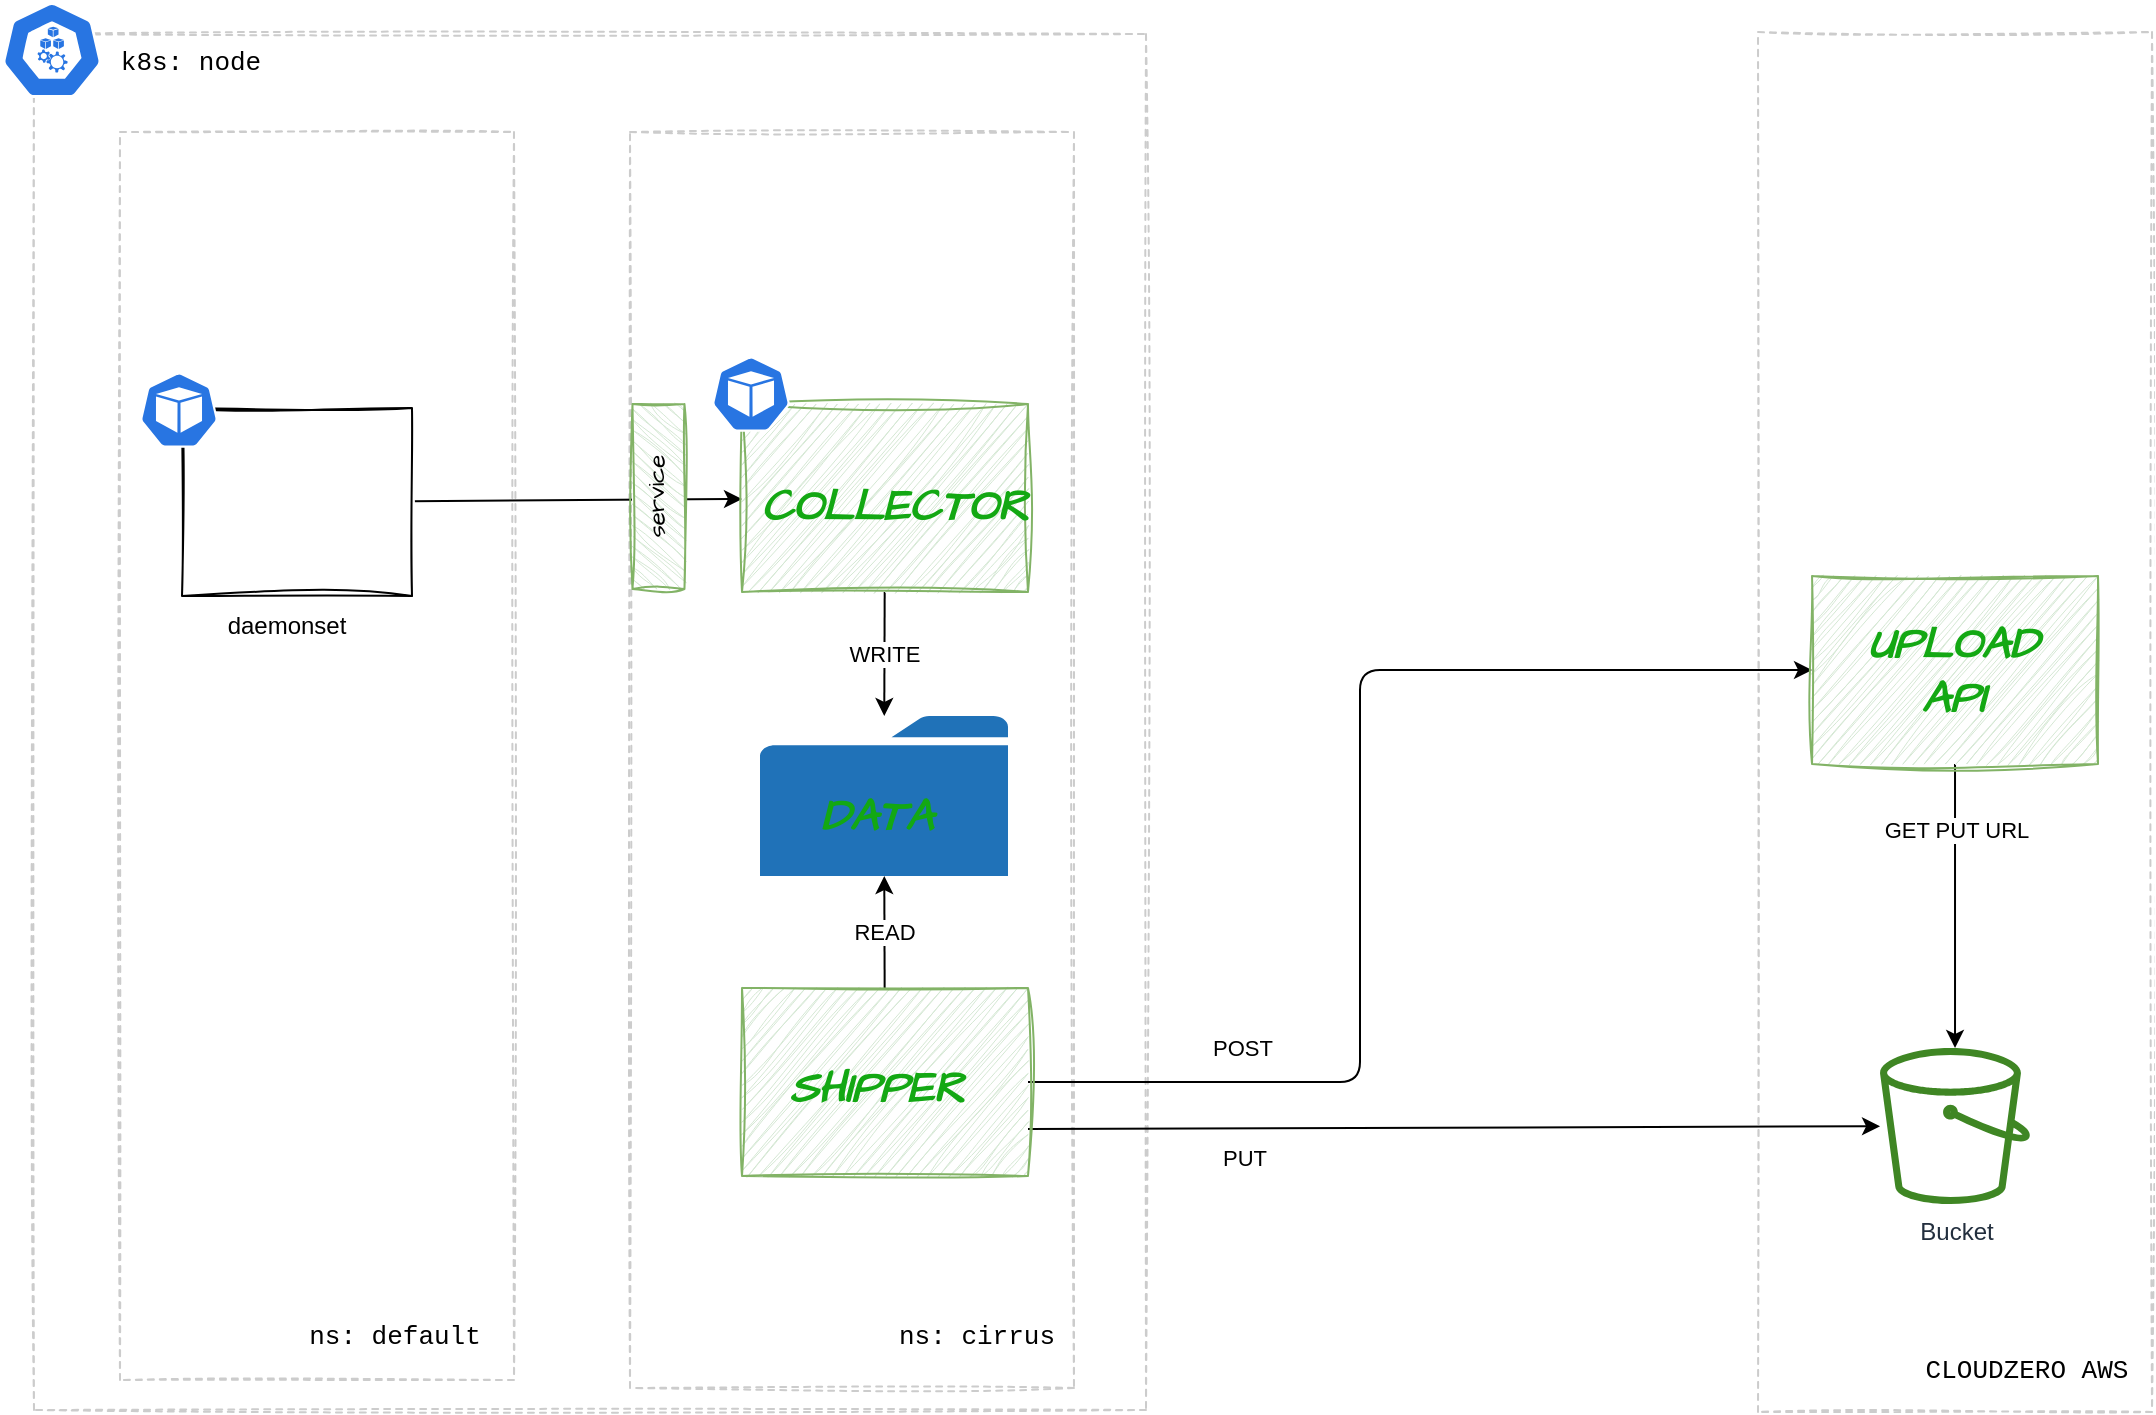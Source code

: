 <mxfile>
    <diagram id="WHtTDJSVfnH05FcJVf9x" name="overview">
        <mxGraphModel dx="1567" dy="795" grid="0" gridSize="10" guides="1" tooltips="1" connect="1" arrows="1" fold="1" page="0" pageScale="1" pageWidth="850" pageHeight="1100" math="0" shadow="0">
            <root>
                <mxCell id="0"/>
                <mxCell id="1" parent="0"/>
                <mxCell id="rMj7Xm5Ce88Mk3VK5p0u-22" value="" style="rounded=0;whiteSpace=wrap;html=1;sketch=1;dashed=1;strokeColor=#CCCCCC;fillColor=none;" parent="1" vertex="1">
                    <mxGeometry x="-139" y="98" width="556" height="688" as="geometry"/>
                </mxCell>
                <mxCell id="rMj7Xm5Ce88Mk3VK5p0u-16" value="" style="rounded=0;whiteSpace=wrap;html=1;sketch=1;dashed=1;strokeColor=#CCCCCC;fillColor=none;" parent="1" vertex="1">
                    <mxGeometry x="159" y="147" width="222" height="628" as="geometry"/>
                </mxCell>
                <mxCell id="rMj7Xm5Ce88Mk3VK5p0u-1" value="" style="rounded=0;whiteSpace=wrap;html=1;sketch=1;dashed=1;strokeColor=#CCCCCC;fillColor=none;" parent="1" vertex="1">
                    <mxGeometry x="723.01" y="97" width="197" height="690" as="geometry"/>
                </mxCell>
                <mxCell id="rMj7Xm5Ce88Mk3VK5p0u-2" style="edgeStyle=none;html=1;exitX=1;exitY=0.75;exitDx=0;exitDy=0;" parent="1" source="17" target="rMj7Xm5Ce88Mk3VK5p0u-4" edge="1">
                    <mxGeometry relative="1" as="geometry">
                        <mxPoint x="407.999" y="332" as="sourcePoint"/>
                    </mxGeometry>
                </mxCell>
                <mxCell id="rMj7Xm5Ce88Mk3VK5p0u-4" value="Bucket" style="outlineConnect=0;fontColor=#232F3E;gradientColor=none;fillColor=#3F8624;strokeColor=none;dashed=0;verticalLabelPosition=bottom;verticalAlign=top;align=center;html=1;fontSize=12;fontStyle=0;aspect=fixed;pointerEvents=1;shape=mxgraph.aws4.bucket;" parent="1" vertex="1">
                    <mxGeometry x="784.01" y="605" width="75" height="78" as="geometry"/>
                </mxCell>
                <mxCell id="rMj7Xm5Ce88Mk3VK5p0u-7" style="edgeStyle=none;html=1;" parent="1" source="rMj7Xm5Ce88Mk3VK5p0u-9" target="rMj7Xm5Ce88Mk3VK5p0u-14" edge="1">
                    <mxGeometry relative="1" as="geometry">
                        <mxPoint x="-163" y="313" as="sourcePoint"/>
                        <mxPoint x="160" y="332" as="targetPoint"/>
                    </mxGeometry>
                </mxCell>
                <mxCell id="rMj7Xm5Ce88Mk3VK5p0u-8" value="" style="group" parent="1" vertex="1" connectable="0">
                    <mxGeometry x="-65" y="285" width="115" height="94" as="geometry"/>
                </mxCell>
                <mxCell id="rMj7Xm5Ce88Mk3VK5p0u-9" value="" style="rounded=0;whiteSpace=wrap;html=1;sketch=1;curveFitting=1;jiggle=2;" parent="rMj7Xm5Ce88Mk3VK5p0u-8" vertex="1">
                    <mxGeometry width="115" height="94" as="geometry"/>
                </mxCell>
                <mxCell id="rMj7Xm5Ce88Mk3VK5p0u-10" value="" style="shape=image;verticalLabelPosition=bottom;labelBackgroundColor=default;verticalAlign=top;aspect=fixed;imageAspect=0;image=https://seeklogo.com/images/P/prometheus-monitoring-system-logo-3C07B67C00-seeklogo.com.png;" parent="rMj7Xm5Ce88Mk3VK5p0u-8" vertex="1">
                    <mxGeometry x="16" y="9" width="86.05" height="74" as="geometry"/>
                </mxCell>
                <mxCell id="rMj7Xm5Ce88Mk3VK5p0u-12" value="" style="sketch=0;html=1;dashed=0;whitespace=wrap;fillColor=#2875E2;strokeColor=#ffffff;points=[[0.005,0.63,0],[0.1,0.2,0],[0.9,0.2,0],[0.5,0,0],[0.995,0.63,0],[0.72,0.99,0],[0.5,1,0],[0.28,0.99,0]];verticalLabelPosition=bottom;align=center;verticalAlign=top;shape=mxgraph.kubernetes.icon;prIcon=pod" parent="1" vertex="1">
                    <mxGeometry x="-86" y="267" width="39" height="38" as="geometry"/>
                </mxCell>
                <mxCell id="20" value="WRITE" style="edgeStyle=none;html=1;" edge="1" parent="1" source="rMj7Xm5Ce88Mk3VK5p0u-14" target="15">
                    <mxGeometry relative="1" as="geometry"/>
                </mxCell>
                <mxCell id="rMj7Xm5Ce88Mk3VK5p0u-14" value="" style="rounded=0;whiteSpace=wrap;html=1;sketch=1;curveFitting=1;jiggle=2;fillColor=#d5e8d4;strokeColor=#82b366;" parent="1" vertex="1">
                    <mxGeometry x="215" y="283" width="143" height="94" as="geometry"/>
                </mxCell>
                <mxCell id="rMj7Xm5Ce88Mk3VK5p0u-13" value="" style="sketch=0;html=1;dashed=0;whitespace=wrap;fillColor=#2875E2;strokeColor=#ffffff;points=[[0.005,0.63,0],[0.1,0.2,0],[0.9,0.2,0],[0.5,0,0],[0.995,0.63,0],[0.72,0.99,0],[0.5,1,0],[0.28,0.99,0]];verticalLabelPosition=bottom;align=center;verticalAlign=top;shape=mxgraph.kubernetes.icon;prIcon=pod" parent="1" vertex="1">
                    <mxGeometry x="200" y="259" width="39" height="38" as="geometry"/>
                </mxCell>
                <mxCell id="rMj7Xm5Ce88Mk3VK5p0u-18" value="" style="sketch=0;html=1;dashed=0;whitespace=wrap;fillColor=#2875E2;strokeColor=#ffffff;points=[[0.005,0.63,0],[0.1,0.2,0],[0.9,0.2,0],[0.5,0,0],[0.995,0.63,0],[0.72,0.99,0],[0.5,1,0],[0.28,0.99,0]];verticalLabelPosition=bottom;align=center;verticalAlign=top;shape=mxgraph.kubernetes.icon;prIcon=node" parent="1" vertex="1">
                    <mxGeometry x="-155" y="82" width="50" height="48" as="geometry"/>
                </mxCell>
                <mxCell id="rMj7Xm5Ce88Mk3VK5p0u-19" value="" style="rounded=0;whiteSpace=wrap;html=1;sketch=1;dashed=1;strokeColor=#CCCCCC;fillColor=none;" parent="1" vertex="1">
                    <mxGeometry x="-96" y="147" width="197" height="624" as="geometry"/>
                </mxCell>
                <mxCell id="rMj7Xm5Ce88Mk3VK5p0u-21" value="daemonset" style="text;html=1;align=center;verticalAlign=middle;resizable=0;points=[];autosize=1;strokeColor=none;fillColor=none;dashed=1;sketch=1;" parent="1" vertex="1">
                    <mxGeometry x="-52" y="381" width="77" height="26" as="geometry"/>
                </mxCell>
                <mxCell id="rMj7Xm5Ce88Mk3VK5p0u-23" value="&lt;font face=&quot;Architects Daughter&quot;&gt;&lt;span style=&quot;font-size: 22px;&quot;&gt;COLLECTOR&lt;/span&gt;&lt;/font&gt;" style="text;html=1;align=center;verticalAlign=middle;resizable=0;points=[];autosize=1;strokeColor=none;fillColor=none;fontColor=#13A813;fontStyle=3" parent="1" vertex="1">
                    <mxGeometry x="215" y="315.75" width="152" height="38" as="geometry"/>
                </mxCell>
                <mxCell id="rMj7Xm5Ce88Mk3VK5p0u-24" value="&lt;font style=&quot;font-size: 13px;&quot;&gt;ns: default&lt;/font&gt;" style="text;html=1;align=center;verticalAlign=middle;resizable=0;points=[];autosize=1;strokeColor=none;fillColor=none;fontColor=#000000;fontStyle=0;fontFamily=Courier New;" parent="1" vertex="1">
                    <mxGeometry x="-11" y="735" width="104" height="28" as="geometry"/>
                </mxCell>
                <mxCell id="rMj7Xm5Ce88Mk3VK5p0u-25" value="&lt;font style=&quot;font-size: 13px;&quot;&gt;ns: cirrus&lt;/font&gt;" style="text;html=1;align=center;verticalAlign=middle;resizable=0;points=[];autosize=1;strokeColor=none;fillColor=none;fontColor=#000000;fontStyle=0;fontFamily=Courier New;" parent="1" vertex="1">
                    <mxGeometry x="284" y="735" width="96" height="28" as="geometry"/>
                </mxCell>
                <mxCell id="rMj7Xm5Ce88Mk3VK5p0u-26" value="&lt;font style=&quot;font-size: 13px;&quot;&gt;CLOUDZERO AWS&lt;/font&gt;" style="text;html=1;align=center;verticalAlign=middle;resizable=0;points=[];autosize=1;strokeColor=none;fillColor=none;fontColor=#000000;fontStyle=0;fontFamily=Courier New;" parent="1" vertex="1">
                    <mxGeometry x="797.01" y="752" width="119" height="28" as="geometry"/>
                </mxCell>
                <mxCell id="8" value="" style="group" parent="1" vertex="1" connectable="0">
                    <mxGeometry x="159.995" y="283" width="26.75" height="92.505" as="geometry"/>
                </mxCell>
                <mxCell id="9" value="" style="rounded=0;whiteSpace=wrap;html=1;rotation=-90;fontFamily=Architects Daughter;fontSource=https%3A%2F%2Ffonts.googleapis.com%2Fcss%3Ffamily%3DArchitects%2BDaughter;strokeColor=none;" parent="8" vertex="1">
                    <mxGeometry x="-32.875" y="32.88" width="92.5" height="26.75" as="geometry"/>
                </mxCell>
                <mxCell id="10" value="service" style="rounded=0;whiteSpace=wrap;html=1;sketch=1;curveFitting=1;jiggle=2;fillColor=#d5e8d4;strokeColor=#82b366;rotation=-90;fontFamily=Architects Daughter;fontSource=https%3A%2F%2Ffonts.googleapis.com%2Fcss%3Ffamily%3DArchitects%2BDaughter;" parent="8" vertex="1">
                    <mxGeometry x="-33.005" y="33.25" width="92.5" height="26" as="geometry"/>
                </mxCell>
                <mxCell id="14" value="&lt;font style=&quot;font-size: 13px;&quot;&gt;k8s: node&lt;/font&gt;" style="text;html=1;align=center;verticalAlign=middle;resizable=0;points=[];autosize=1;strokeColor=none;fillColor=none;fontColor=#000000;fontStyle=0;fontFamily=Courier New;" parent="1" vertex="1">
                    <mxGeometry x="-105" y="98" width="88" height="28" as="geometry"/>
                </mxCell>
                <mxCell id="15" value="" style="sketch=0;pointerEvents=1;shadow=0;dashed=0;html=1;strokeColor=none;labelPosition=center;verticalLabelPosition=bottom;verticalAlign=top;outlineConnect=0;align=center;shape=mxgraph.office.concepts.folder;fillColor=#2072B8;" vertex="1" parent="1">
                    <mxGeometry x="224" y="439" width="124" height="80" as="geometry"/>
                </mxCell>
                <mxCell id="16" value="&lt;font face=&quot;Architects Daughter&quot;&gt;&lt;span style=&quot;font-size: 22px;&quot;&gt;DATA&lt;/span&gt;&lt;/font&gt;" style="text;html=1;align=center;verticalAlign=middle;resizable=0;points=[];autosize=1;strokeColor=none;fillColor=none;fontColor=#13A813;fontStyle=3" vertex="1" parent="1">
                    <mxGeometry x="245" y="471" width="74" height="38" as="geometry"/>
                </mxCell>
                <mxCell id="19" value="READ" style="edgeStyle=none;html=1;" edge="1" parent="1" source="17" target="15">
                    <mxGeometry relative="1" as="geometry"/>
                </mxCell>
                <mxCell id="23" style="edgeStyle=orthogonalEdgeStyle;html=1;" edge="1" parent="1" source="17" target="21">
                    <mxGeometry relative="1" as="geometry">
                        <Array as="points">
                            <mxPoint x="524" y="622"/>
                            <mxPoint x="524" y="416"/>
                        </Array>
                    </mxGeometry>
                </mxCell>
                <mxCell id="25" value="POST" style="edgeLabel;html=1;align=center;verticalAlign=middle;resizable=0;points=[];" vertex="1" connectable="0" parent="23">
                    <mxGeometry x="-0.198" relative="1" as="geometry">
                        <mxPoint x="-59" y="57" as="offset"/>
                    </mxGeometry>
                </mxCell>
                <mxCell id="17" value="" style="rounded=0;whiteSpace=wrap;html=1;sketch=1;curveFitting=1;jiggle=2;fillColor=#d5e8d4;strokeColor=#82b366;" vertex="1" parent="1">
                    <mxGeometry x="215" y="575" width="143" height="94" as="geometry"/>
                </mxCell>
                <mxCell id="18" value="&lt;font face=&quot;Architects Daughter&quot;&gt;&lt;span style=&quot;font-size: 22px;&quot;&gt;SHIPPER&lt;/span&gt;&lt;/font&gt;" style="text;html=1;align=center;verticalAlign=middle;resizable=0;points=[];autosize=1;strokeColor=none;fillColor=none;fontColor=#13A813;fontStyle=3" vertex="1" parent="1">
                    <mxGeometry x="229" y="607" width="106" height="38" as="geometry"/>
                </mxCell>
                <mxCell id="24" value="GET PUT URL" style="edgeStyle=orthogonalEdgeStyle;html=1;" edge="1" parent="1" source="21" target="rMj7Xm5Ce88Mk3VK5p0u-4">
                    <mxGeometry x="-0.535" relative="1" as="geometry">
                        <mxPoint as="offset"/>
                    </mxGeometry>
                </mxCell>
                <mxCell id="21" value="" style="rounded=0;whiteSpace=wrap;html=1;sketch=1;curveFitting=1;jiggle=2;fillColor=#d5e8d4;strokeColor=#82b366;" vertex="1" parent="1">
                    <mxGeometry x="750.01" y="369" width="143" height="94" as="geometry"/>
                </mxCell>
                <mxCell id="22" value="&lt;font face=&quot;Architects Daughter&quot;&gt;&lt;span style=&quot;font-size: 22px;&quot;&gt;UPLOAD&lt;br&gt;API&lt;br&gt;&lt;/span&gt;&lt;/font&gt;" style="text;html=1;align=center;verticalAlign=middle;resizable=0;points=[];autosize=1;strokeColor=none;fillColor=none;fontColor=#13A813;fontStyle=3" vertex="1" parent="1">
                    <mxGeometry x="768" y="384" width="103" height="65" as="geometry"/>
                </mxCell>
                <mxCell id="26" value="PUT" style="edgeLabel;html=1;align=center;verticalAlign=middle;resizable=0;points=[];" vertex="1" connectable="0" parent="1">
                    <mxGeometry x="483.0" y="629.0" as="geometry">
                        <mxPoint x="-17" y="31" as="offset"/>
                    </mxGeometry>
                </mxCell>
            </root>
        </mxGraphModel>
    </diagram>
</mxfile>